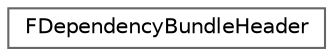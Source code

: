 digraph "Graphical Class Hierarchy"
{
 // INTERACTIVE_SVG=YES
 // LATEX_PDF_SIZE
  bgcolor="transparent";
  edge [fontname=Helvetica,fontsize=10,labelfontname=Helvetica,labelfontsize=10];
  node [fontname=Helvetica,fontsize=10,shape=box,height=0.2,width=0.4];
  rankdir="LR";
  Node0 [id="Node000000",label="FDependencyBundleHeader",height=0.2,width=0.4,color="grey40", fillcolor="white", style="filled",URL="$d6/d36/structFDependencyBundleHeader.html",tooltip=" "];
}
